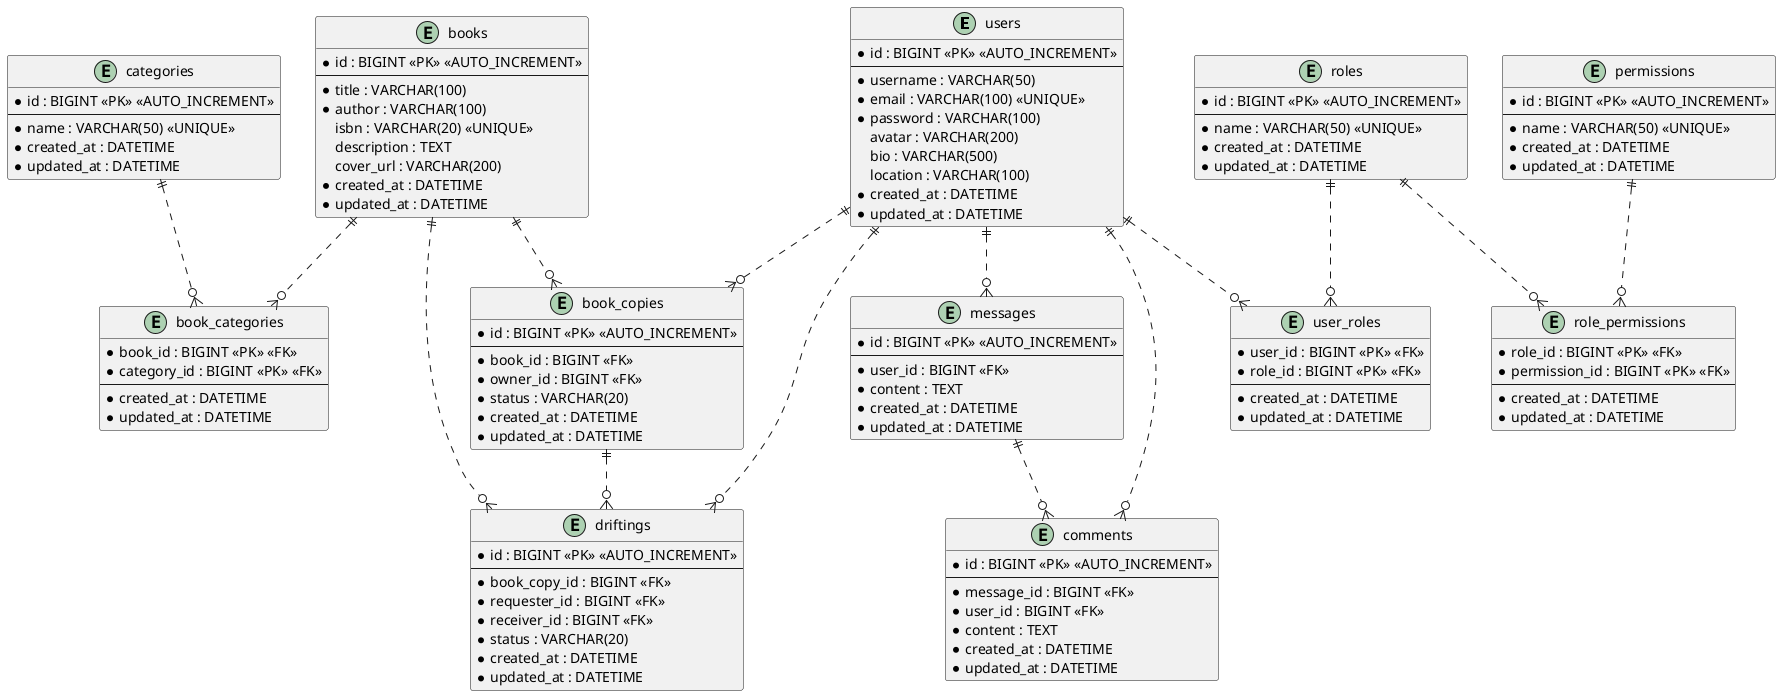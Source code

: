 @startuml
entity "users" {
    *id : BIGINT <<PK>> <<AUTO_INCREMENT>>
    --
    *username : VARCHAR(50)
    *email : VARCHAR(100) <<UNIQUE>>
    *password : VARCHAR(100)
    avatar : VARCHAR(200)
    bio : VARCHAR(500)
    location : VARCHAR(100)
    *created_at : DATETIME
    *updated_at : DATETIME
}

entity "roles" {
    *id : BIGINT <<PK>> <<AUTO_INCREMENT>>
    --
    *name : VARCHAR(50) <<UNIQUE>>
    *created_at : DATETIME
    *updated_at : DATETIME
}

entity "permissions" {
    *id : BIGINT <<PK>> <<AUTO_INCREMENT>>
    --
    *name : VARCHAR(50) <<UNIQUE>>
    *created_at : DATETIME
    *updated_at : DATETIME
}

entity "books" {
    *id : BIGINT <<PK>> <<AUTO_INCREMENT>>
    --
    *title : VARCHAR(100)
    *author : VARCHAR(100)
    isbn : VARCHAR(20) <<UNIQUE>>
    description : TEXT
    cover_url : VARCHAR(200)
    *created_at : DATETIME
    *updated_at : DATETIME
}

entity "categories" {
    *id : BIGINT <<PK>> <<AUTO_INCREMENT>>
    --
    *name : VARCHAR(50) <<UNIQUE>>
    *created_at : DATETIME
    *updated_at : DATETIME
}

entity "book_copies" {
    *id : BIGINT <<PK>> <<AUTO_INCREMENT>>
    --
    *book_id : BIGINT <<FK>>
    *owner_id : BIGINT <<FK>>
    *status : VARCHAR(20)
    *created_at : DATETIME
    *updated_at : DATETIME
}

entity "driftings" {
    *id : BIGINT <<PK>> <<AUTO_INCREMENT>>
    --
    *book_copy_id : BIGINT <<FK>>
    *requester_id : BIGINT <<FK>>
    *receiver_id : BIGINT <<FK>>
    *status : VARCHAR(20)
    *created_at : DATETIME
    *updated_at : DATETIME
}

entity "messages" {
    *id : BIGINT <<PK>> <<AUTO_INCREMENT>>
    --
    *user_id : BIGINT <<FK>>
    *content : TEXT
    *created_at : DATETIME
    *updated_at : DATETIME
}

entity "comments" {
    *id : BIGINT <<PK>> <<AUTO_INCREMENT>>
    --
    *message_id : BIGINT <<FK>>
    *user_id : BIGINT <<FK>>
    *content : TEXT
    *created_at : DATETIME
    *updated_at : DATETIME
}

entity "user_roles" {
    *user_id : BIGINT <<PK>> <<FK>>
    *role_id : BIGINT <<PK>> <<FK>>
    --
    *created_at : DATETIME
    *updated_at : DATETIME
}

entity "role_permissions" {
    *role_id : BIGINT <<PK>> <<FK>>
    *permission_id : BIGINT <<PK>> <<FK>>
    --
    *created_at : DATETIME
    *updated_at : DATETIME
}

entity "book_categories" {
    *book_id : BIGINT <<PK>> <<FK>>
    *category_id : BIGINT <<PK>> <<FK>>
    --
    *created_at : DATETIME
    *updated_at : DATETIME
}

users ||..o{ user_roles
roles ||..o{ user_roles
users ||..o{ book_copies
users ||..o{ driftings
users ||..o{ messages
users ||..o{ comments

roles ||..o{ role_permissions
permissions ||..o{ role_permissions

books ||..o{ book_copies
books ||..o{ driftings
books ||..o{ book_categories

categories ||..o{ book_categories

book_copies ||..o{ driftings

messages ||..o{ comments
@enduml